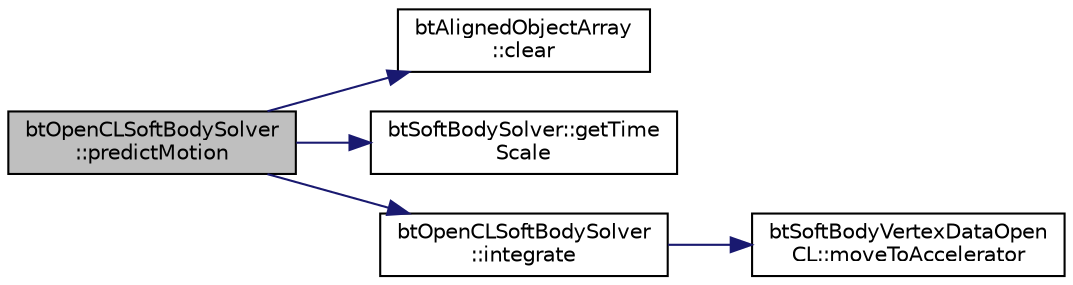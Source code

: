 digraph "btOpenCLSoftBodySolver::predictMotion"
{
  edge [fontname="Helvetica",fontsize="10",labelfontname="Helvetica",labelfontsize="10"];
  node [fontname="Helvetica",fontsize="10",shape=record];
  rankdir="LR";
  Node1 [label="btOpenCLSoftBodySolver\l::predictMotion",height=0.2,width=0.4,color="black", fillcolor="grey75", style="filled", fontcolor="black"];
  Node1 -> Node2 [color="midnightblue",fontsize="10",style="solid",fontname="Helvetica"];
  Node2 [label="btAlignedObjectArray\l::clear",height=0.2,width=0.4,color="black", fillcolor="white", style="filled",URL="$classbt_aligned_object_array.html#a12123db01dda7758f0df5e3bba10cc0a",tooltip="clear the array, deallocated memory. Generally it is better to use array.resize(0), to reduce performance overhead of run-time memory (de)allocations. "];
  Node1 -> Node3 [color="midnightblue",fontsize="10",style="solid",fontname="Helvetica"];
  Node3 [label="btSoftBodySolver::getTime\lScale",height=0.2,width=0.4,color="black", fillcolor="white", style="filled",URL="$classbt_soft_body_solver.html#a6abd002edc15d4c80472fd4983679ea2"];
  Node1 -> Node4 [color="midnightblue",fontsize="10",style="solid",fontname="Helvetica"];
  Node4 [label="btOpenCLSoftBodySolver\l::integrate",height=0.2,width=0.4,color="black", fillcolor="white", style="filled",URL="$classbt_open_c_l_soft_body_solver.html#ad52983f1059032ef7f89416442cc911c"];
  Node4 -> Node5 [color="midnightblue",fontsize="10",style="solid",fontname="Helvetica"];
  Node5 [label="btSoftBodyVertexDataOpen\lCL::moveToAccelerator",height=0.2,width=0.4,color="black", fillcolor="white", style="filled",URL="$classbt_soft_body_vertex_data_open_c_l.html#abd4012054faecf26669f00a04bfd6170"];
}
